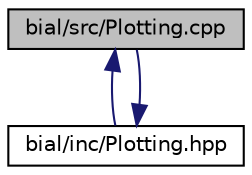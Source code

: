 digraph "bial/src/Plotting.cpp"
{
  edge [fontname="Helvetica",fontsize="10",labelfontname="Helvetica",labelfontsize="10"];
  node [fontname="Helvetica",fontsize="10",shape=record];
  Node1 [label="bial/src/Plotting.cpp",height=0.2,width=0.4,color="black", fillcolor="grey75", style="filled", fontcolor="black"];
  Node1 -> Node2 [dir="back",color="midnightblue",fontsize="10",style="solid",fontname="Helvetica"];
  Node2 [label="bial/inc/Plotting.hpp",height=0.2,width=0.4,color="black", fillcolor="white", style="filled",URL="$_plotting_8hpp.html"];
  Node2 -> Node1 [dir="back",color="midnightblue",fontsize="10",style="solid",fontname="Helvetica"];
}
